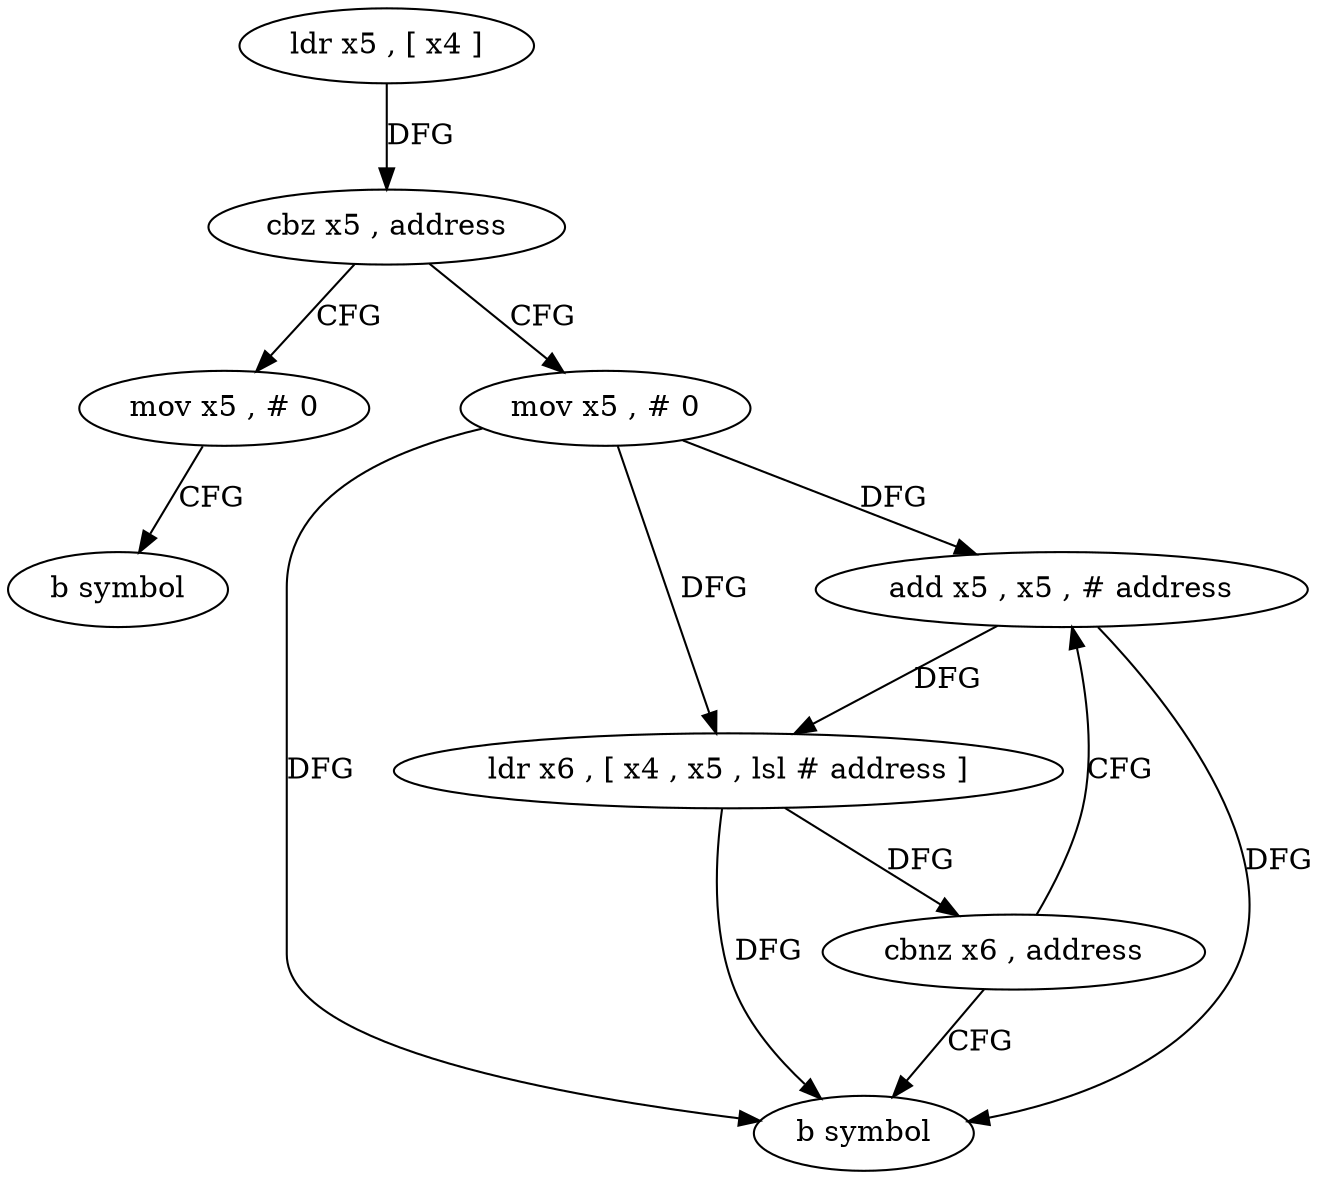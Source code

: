 digraph "func" {
"267304" [label = "ldr x5 , [ x4 ]" ]
"267308" [label = "cbz x5 , address" ]
"267332" [label = "mov x5 , # 0" ]
"267312" [label = "mov x5 , # 0" ]
"267336" [label = "b symbol" ]
"267316" [label = "add x5 , x5 , # address" ]
"267320" [label = "ldr x6 , [ x4 , x5 , lsl # address ]" ]
"267324" [label = "cbnz x6 , address" ]
"267328" [label = "b symbol" ]
"267304" -> "267308" [ label = "DFG" ]
"267308" -> "267332" [ label = "CFG" ]
"267308" -> "267312" [ label = "CFG" ]
"267332" -> "267336" [ label = "CFG" ]
"267312" -> "267316" [ label = "DFG" ]
"267312" -> "267320" [ label = "DFG" ]
"267312" -> "267328" [ label = "DFG" ]
"267316" -> "267320" [ label = "DFG" ]
"267316" -> "267328" [ label = "DFG" ]
"267320" -> "267324" [ label = "DFG" ]
"267320" -> "267328" [ label = "DFG" ]
"267324" -> "267316" [ label = "CFG" ]
"267324" -> "267328" [ label = "CFG" ]
}
